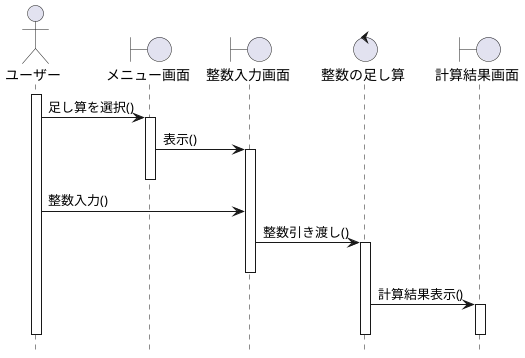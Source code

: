 @startuml add
hide footbox

actor       ユーザー       as A
boundary    メニュー画面    as B1
boundary    整数入力画面    as B2
control     整数の足し算     as C
boundary    計算結果画面    as B3

'時系列①
activate A
A -> B1: 足し算を選択()
activate B1
B1 -> B2: 表示()
activate B2
deactivate B1
A -> B2: 整数入力()
B2 -> C: 整数引き渡し()
activate C
deactivate B2
C -> B3: 計算結果表示()
activate B3
deactivate C
deactivate B3
deactivate A

@enduml
